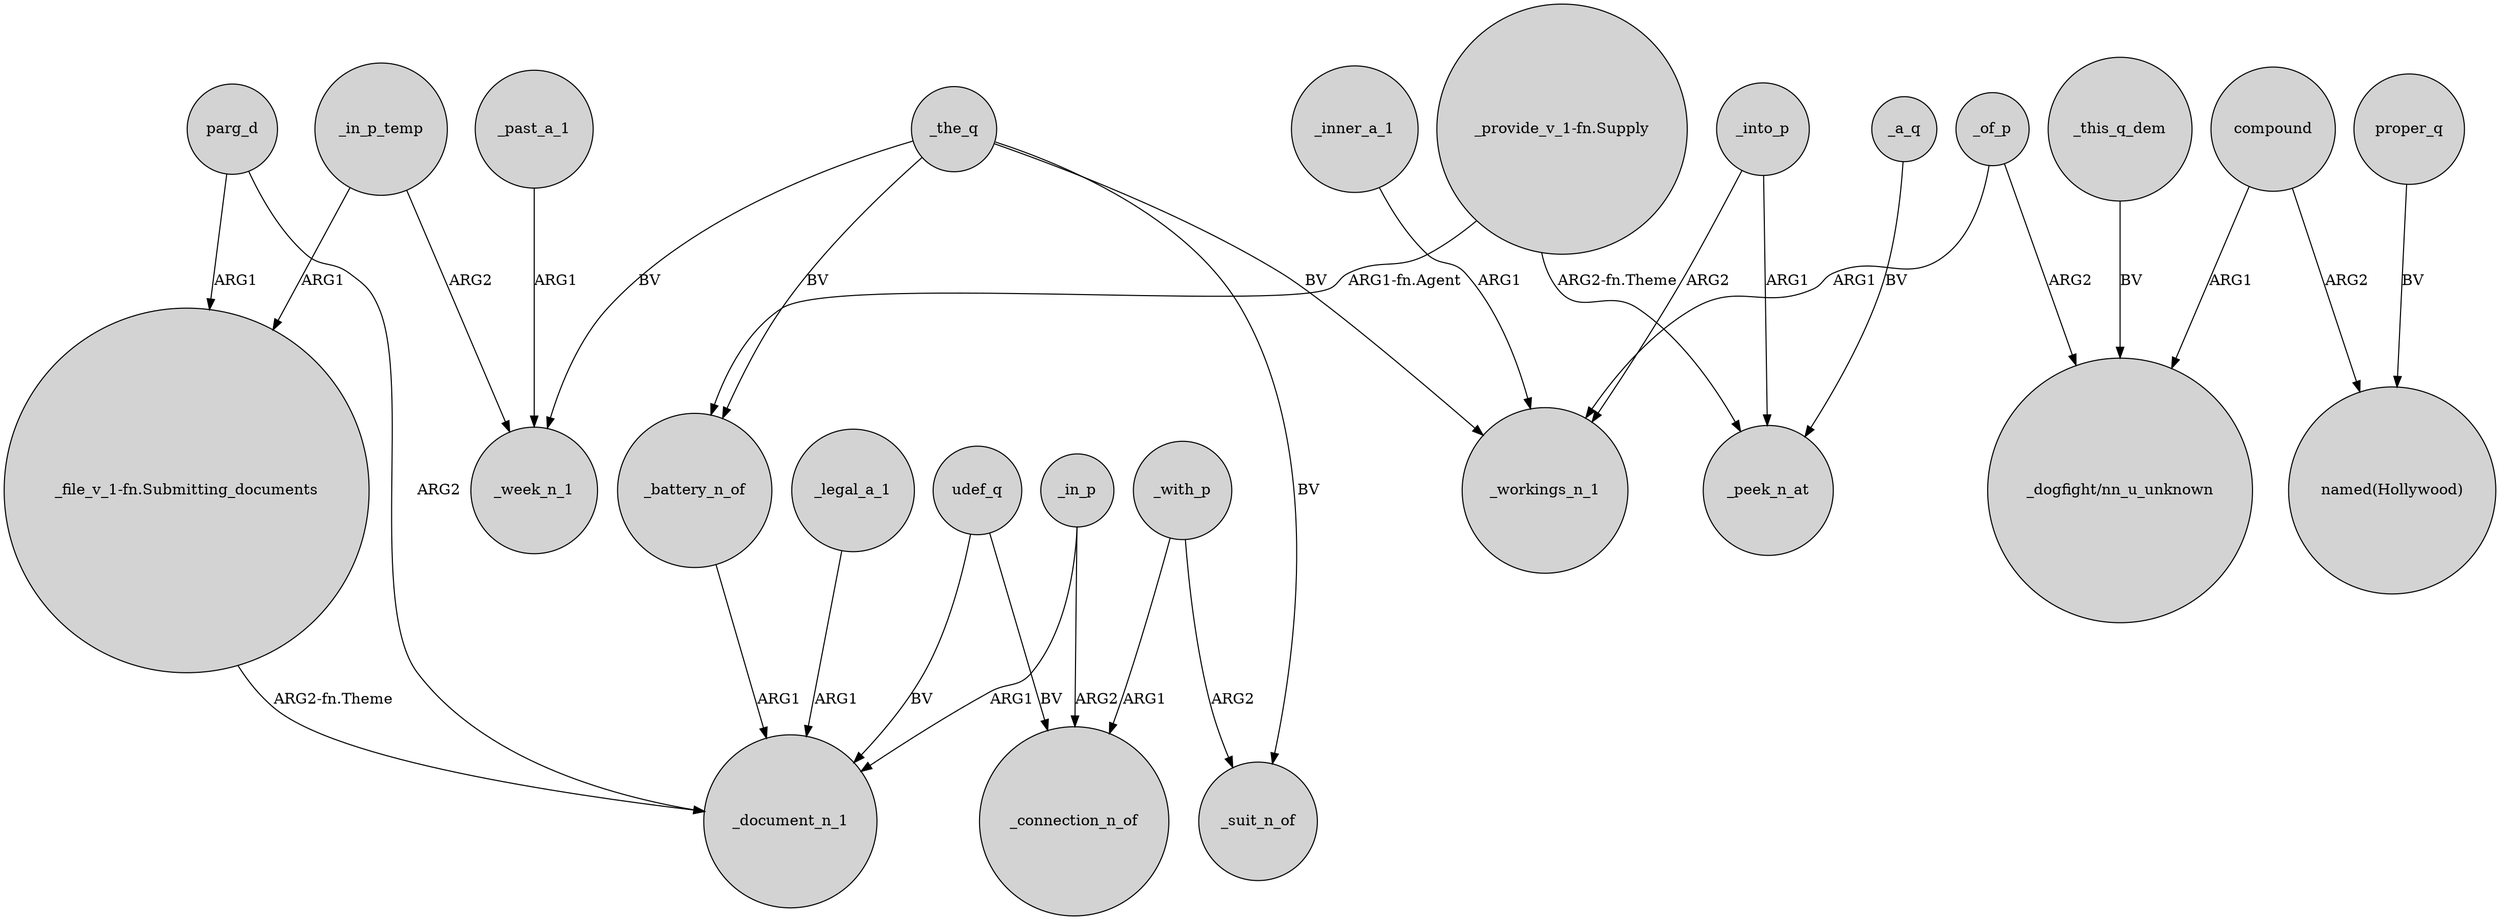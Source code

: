 digraph {
	node [shape=circle style=filled]
	_inner_a_1 -> _workings_n_1 [label=ARG1]
	compound -> "named(Hollywood)" [label=ARG2]
	_past_a_1 -> _week_n_1 [label=ARG1]
	"_provide_v_1-fn.Supply" -> _peek_n_at [label="ARG2-fn.Theme"]
	_the_q -> _battery_n_of [label=BV]
	_this_q_dem -> "_dogfight/nn_u_unknown" [label=BV]
	_the_q -> _suit_n_of [label=BV]
	_into_p -> _peek_n_at [label=ARG1]
	_in_p_temp -> _week_n_1 [label=ARG2]
	_into_p -> _workings_n_1 [label=ARG2]
	_with_p -> _connection_n_of [label=ARG1]
	parg_d -> "_file_v_1-fn.Submitting_documents" [label=ARG1]
	_in_p -> _connection_n_of [label=ARG2]
	_with_p -> _suit_n_of [label=ARG2]
	udef_q -> _document_n_1 [label=BV]
	_in_p_temp -> "_file_v_1-fn.Submitting_documents" [label=ARG1]
	_the_q -> _workings_n_1 [label=BV]
	_in_p -> _document_n_1 [label=ARG1]
	_a_q -> _peek_n_at [label=BV]
	"_file_v_1-fn.Submitting_documents" -> _document_n_1 [label="ARG2-fn.Theme"]
	proper_q -> "named(Hollywood)" [label=BV]
	_the_q -> _week_n_1 [label=BV]
	_of_p -> _workings_n_1 [label=ARG1]
	parg_d -> _document_n_1 [label=ARG2]
	udef_q -> _connection_n_of [label=BV]
	_battery_n_of -> _document_n_1 [label=ARG1]
	_legal_a_1 -> _document_n_1 [label=ARG1]
	compound -> "_dogfight/nn_u_unknown" [label=ARG1]
	"_provide_v_1-fn.Supply" -> _battery_n_of [label="ARG1-fn.Agent"]
	_of_p -> "_dogfight/nn_u_unknown" [label=ARG2]
}
